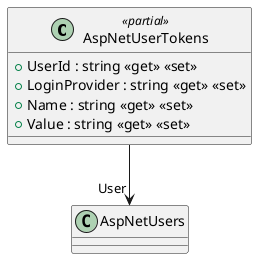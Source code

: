 @startuml
class AspNetUserTokens <<partial>> {
    + UserId : string <<get>> <<set>>
    + LoginProvider : string <<get>> <<set>>
    + Name : string <<get>> <<set>>
    + Value : string <<get>> <<set>>
}
AspNetUserTokens --> "User" AspNetUsers
@enduml
